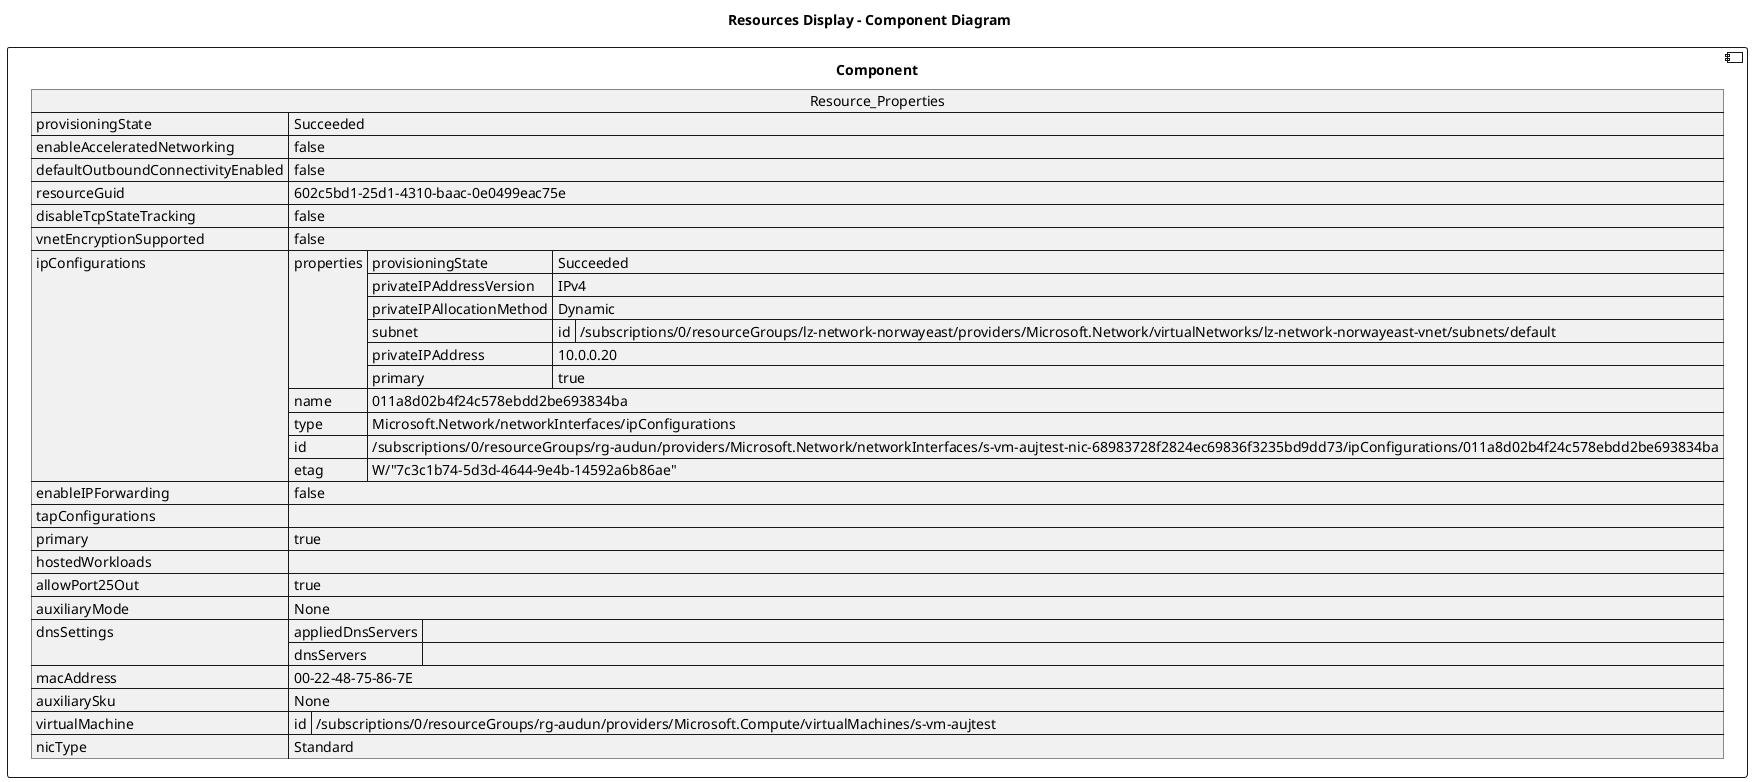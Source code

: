 @startuml

title Resources Display - Component Diagram

component Component {

json  Resource_Properties {
  "provisioningState": "Succeeded",
  "enableAcceleratedNetworking": false,
  "defaultOutboundConnectivityEnabled": false,
  "resourceGuid": "602c5bd1-25d1-4310-baac-0e0499eac75e",
  "disableTcpStateTracking": false,
  "vnetEncryptionSupported": false,
  "ipConfigurations": [
    {
      "properties": {
        "provisioningState": "Succeeded",
        "privateIPAddressVersion": "IPv4",
        "privateIPAllocationMethod": "Dynamic",
        "subnet": {
          "id": "/subscriptions/0/resourceGroups/lz-network-norwayeast/providers/Microsoft.Network/virtualNetworks/lz-network-norwayeast-vnet/subnets/default"
        },
        "privateIPAddress": "10.0.0.20",
        "primary": true
      },
      "name": "011a8d02b4f24c578ebdd2be693834ba",
      "type": "Microsoft.Network/networkInterfaces/ipConfigurations",
      "id": "/subscriptions/0/resourceGroups/rg-audun/providers/Microsoft.Network/networkInterfaces/s-vm-aujtest-nic-68983728f2824ec69836f3235bd9dd73/ipConfigurations/011a8d02b4f24c578ebdd2be693834ba",
      "etag": "W/\"7c3c1b74-5d3d-4644-9e4b-14592a6b86ae\""
    }
  ],
  "enableIPForwarding": false,
  "tapConfigurations": [],
  "primary": true,
  "hostedWorkloads": [],
  "allowPort25Out": true,
  "auxiliaryMode": "None",
  "dnsSettings": {
    "appliedDnsServers": [],
    "dnsServers": []
  },
  "macAddress": "00-22-48-75-86-7E",
  "auxiliarySku": "None",
  "virtualMachine": {
    "id": "/subscriptions/0/resourceGroups/rg-audun/providers/Microsoft.Compute/virtualMachines/s-vm-aujtest"
  },
  "nicType": "Standard"
}
}
@enduml
